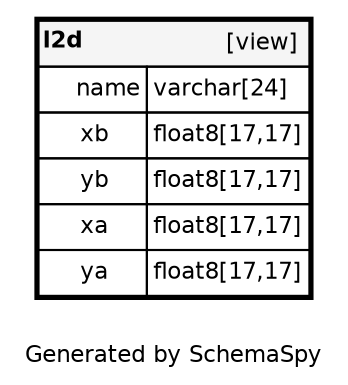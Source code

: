 digraph "oneDegreeRelationshipsDiagram" {
  graph [    rankdir="RL"    bgcolor="#ffffff"    label="\nGenerated by SchemaSpy"    labeljust="l"    nodesep="0.18"    ranksep="0.46"    fontname="Helvetica"    fontsize="11"    ration="compress"  ];  node [    fontname="Helvetica"    fontsize="11"    shape="plaintext"  ];  edge [    arrowsize="0.8"  ];
  "l2d" [
   label=<
    <TABLE BORDER="2" CELLBORDER="1" CELLSPACING="0" BGCOLOR="#ffffff">
      <TR><TD COLSPAN="4"  BGCOLOR="#f5f5f5"><TABLE BORDER="0" CELLSPACING="0"><TR><TD ALIGN="LEFT" FIXEDSIZE="TRUE" WIDTH="17" HEIGHT="16"><B>l2d</B></TD><TD ALIGN="RIGHT">[view]</TD></TR></TABLE></TD></TR>
      <TR><TD PORT="name" COLSPAN="2" ALIGN="LEFT"><TABLE BORDER="0" CELLSPACING="0" ALIGN="LEFT"><TR ALIGN="LEFT"><TD ALIGN="LEFT" FIXEDSIZE="TRUE" WIDTH="15" HEIGHT="16"></TD><TD ALIGN="LEFT" FIXEDSIZE="TRUE" WIDTH="31" HEIGHT="16">name</TD></TR></TABLE></TD><TD PORT="name.type" ALIGN="LEFT">varchar[24]</TD></TR>
      <TR><TD PORT="xb" COLSPAN="2" ALIGN="LEFT"><TABLE BORDER="0" CELLSPACING="0" ALIGN="LEFT"><TR ALIGN="LEFT"><TD ALIGN="LEFT" FIXEDSIZE="TRUE" WIDTH="15" HEIGHT="16"></TD><TD ALIGN="LEFT" FIXEDSIZE="TRUE" WIDTH="31" HEIGHT="16">xb</TD></TR></TABLE></TD><TD PORT="xb.type" ALIGN="LEFT">float8[17,17]</TD></TR>
      <TR><TD PORT="yb" COLSPAN="2" ALIGN="LEFT"><TABLE BORDER="0" CELLSPACING="0" ALIGN="LEFT"><TR ALIGN="LEFT"><TD ALIGN="LEFT" FIXEDSIZE="TRUE" WIDTH="15" HEIGHT="16"></TD><TD ALIGN="LEFT" FIXEDSIZE="TRUE" WIDTH="31" HEIGHT="16">yb</TD></TR></TABLE></TD><TD PORT="yb.type" ALIGN="LEFT">float8[17,17]</TD></TR>
      <TR><TD PORT="xa" COLSPAN="2" ALIGN="LEFT"><TABLE BORDER="0" CELLSPACING="0" ALIGN="LEFT"><TR ALIGN="LEFT"><TD ALIGN="LEFT" FIXEDSIZE="TRUE" WIDTH="15" HEIGHT="16"></TD><TD ALIGN="LEFT" FIXEDSIZE="TRUE" WIDTH="31" HEIGHT="16">xa</TD></TR></TABLE></TD><TD PORT="xa.type" ALIGN="LEFT">float8[17,17]</TD></TR>
      <TR><TD PORT="ya" COLSPAN="2" ALIGN="LEFT"><TABLE BORDER="0" CELLSPACING="0" ALIGN="LEFT"><TR ALIGN="LEFT"><TD ALIGN="LEFT" FIXEDSIZE="TRUE" WIDTH="15" HEIGHT="16"></TD><TD ALIGN="LEFT" FIXEDSIZE="TRUE" WIDTH="31" HEIGHT="16">ya</TD></TR></TABLE></TD><TD PORT="ya.type" ALIGN="LEFT">float8[17,17]</TD></TR>
    </TABLE>>
    URL="../../tables/l2d.html"
    target="_top"
    tooltip="l2d"
  ];
}
